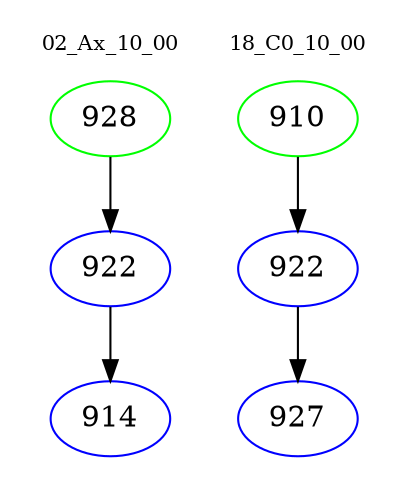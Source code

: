 digraph{
subgraph cluster_0 {
color = white
label = "02_Ax_10_00";
fontsize=10;
T0_928 [label="928", color="green"]
T0_928 -> T0_922 [color="black"]
T0_922 [label="922", color="blue"]
T0_922 -> T0_914 [color="black"]
T0_914 [label="914", color="blue"]
}
subgraph cluster_1 {
color = white
label = "18_C0_10_00";
fontsize=10;
T1_910 [label="910", color="green"]
T1_910 -> T1_922 [color="black"]
T1_922 [label="922", color="blue"]
T1_922 -> T1_927 [color="black"]
T1_927 [label="927", color="blue"]
}
}
